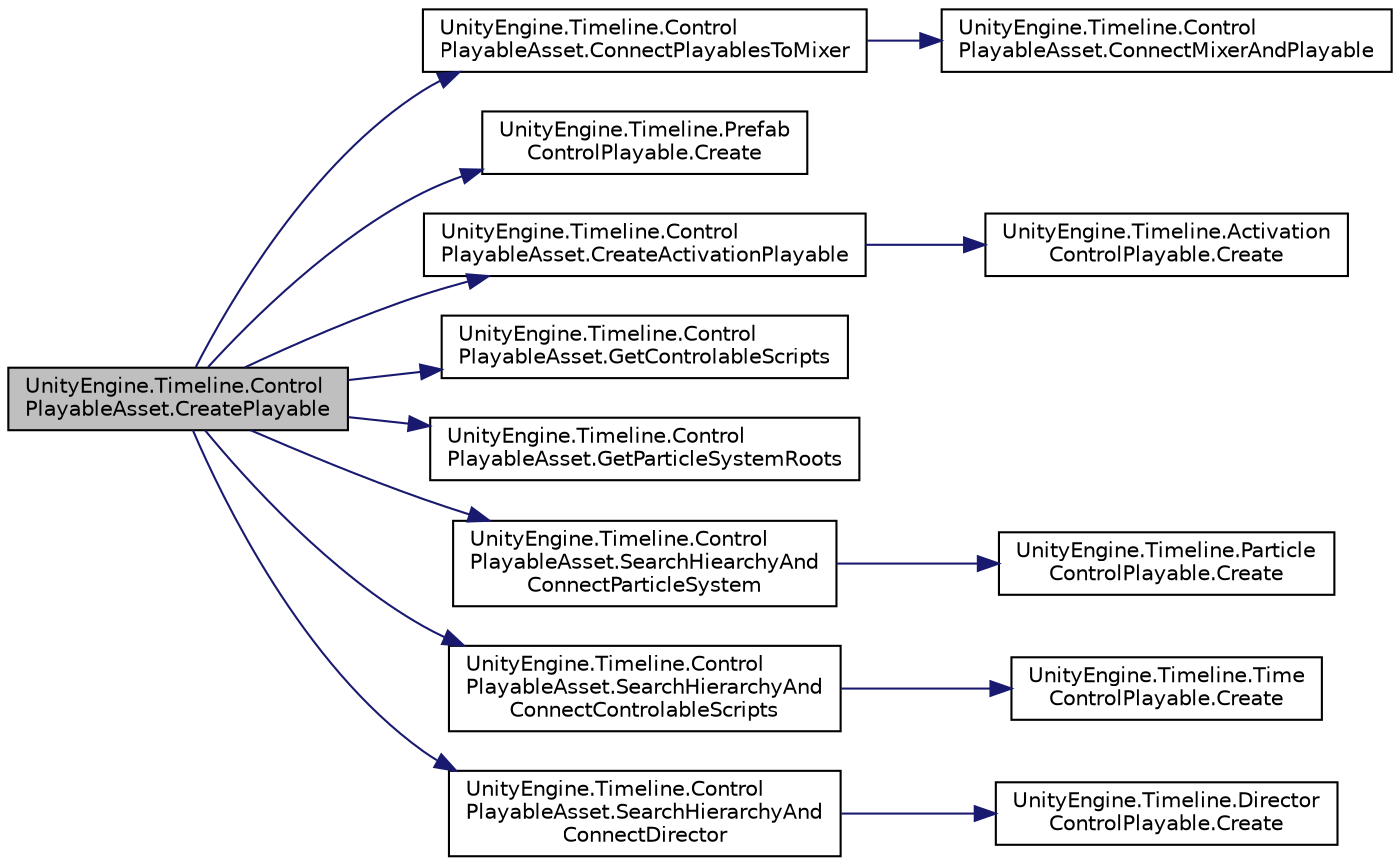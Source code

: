 digraph "UnityEngine.Timeline.ControlPlayableAsset.CreatePlayable"
{
 // LATEX_PDF_SIZE
  edge [fontname="Helvetica",fontsize="10",labelfontname="Helvetica",labelfontsize="10"];
  node [fontname="Helvetica",fontsize="10",shape=record];
  rankdir="LR";
  Node1 [label="UnityEngine.Timeline.Control\lPlayableAsset.CreatePlayable",height=0.2,width=0.4,color="black", fillcolor="grey75", style="filled", fontcolor="black",tooltip="Creates the root of a Playable subgraph to control the contents of the game object."];
  Node1 -> Node2 [color="midnightblue",fontsize="10",style="solid",fontname="Helvetica"];
  Node2 [label="UnityEngine.Timeline.Control\lPlayableAsset.ConnectPlayablesToMixer",height=0.2,width=0.4,color="black", fillcolor="white", style="filled",URL="$class_unity_engine_1_1_timeline_1_1_control_playable_asset.html#aed169ea80e5fb28b04e6e2f2d49be38e",tooltip=" "];
  Node2 -> Node3 [color="midnightblue",fontsize="10",style="solid",fontname="Helvetica"];
  Node3 [label="UnityEngine.Timeline.Control\lPlayableAsset.ConnectMixerAndPlayable",height=0.2,width=0.4,color="black", fillcolor="white", style="filled",URL="$class_unity_engine_1_1_timeline_1_1_control_playable_asset.html#ab7c03e74cb025c3dd9a83370ee67d447",tooltip=" "];
  Node1 -> Node4 [color="midnightblue",fontsize="10",style="solid",fontname="Helvetica"];
  Node4 [label="UnityEngine.Timeline.Prefab\lControlPlayable.Create",height=0.2,width=0.4,color="black", fillcolor="white", style="filled",URL="$class_unity_engine_1_1_timeline_1_1_prefab_control_playable.html#aef752685a7bd13abcd2a1b76e0d8af7e",tooltip="Creates a Playable with a PrefabControlPlayable behaviour attached"];
  Node1 -> Node5 [color="midnightblue",fontsize="10",style="solid",fontname="Helvetica"];
  Node5 [label="UnityEngine.Timeline.Control\lPlayableAsset.CreateActivationPlayable",height=0.2,width=0.4,color="black", fillcolor="white", style="filled",URL="$class_unity_engine_1_1_timeline_1_1_control_playable_asset.html#a810ee2585134d702afcdd5a69e9c9dec",tooltip=" "];
  Node5 -> Node6 [color="midnightblue",fontsize="10",style="solid",fontname="Helvetica"];
  Node6 [label="UnityEngine.Timeline.Activation\lControlPlayable.Create",height=0.2,width=0.4,color="black", fillcolor="white", style="filled",URL="$class_unity_engine_1_1_timeline_1_1_activation_control_playable.html#a1ba91d4b5b4099c740762c6e15f86b0a",tooltip="Creates a ScriptPlayable with an ActivationControlPlayable behaviour attached"];
  Node1 -> Node7 [color="midnightblue",fontsize="10",style="solid",fontname="Helvetica"];
  Node7 [label="UnityEngine.Timeline.Control\lPlayableAsset.GetControlableScripts",height=0.2,width=0.4,color="black", fillcolor="white", style="filled",URL="$class_unity_engine_1_1_timeline_1_1_control_playable_asset.html#adc7b9ee8b66d9011dd4f81ea689f04dd",tooltip=" "];
  Node1 -> Node8 [color="midnightblue",fontsize="10",style="solid",fontname="Helvetica"];
  Node8 [label="UnityEngine.Timeline.Control\lPlayableAsset.GetParticleSystemRoots",height=0.2,width=0.4,color="black", fillcolor="white", style="filled",URL="$class_unity_engine_1_1_timeline_1_1_control_playable_asset.html#a89cdf1c3f9266e8728400ca097129b22",tooltip=" "];
  Node1 -> Node9 [color="midnightblue",fontsize="10",style="solid",fontname="Helvetica"];
  Node9 [label="UnityEngine.Timeline.Control\lPlayableAsset.SearchHiearchyAnd\lConnectParticleSystem",height=0.2,width=0.4,color="black", fillcolor="white", style="filled",URL="$class_unity_engine_1_1_timeline_1_1_control_playable_asset.html#a6a72394fc22fd208a3eeb0ff956e4323",tooltip=" "];
  Node9 -> Node10 [color="midnightblue",fontsize="10",style="solid",fontname="Helvetica"];
  Node10 [label="UnityEngine.Timeline.Particle\lControlPlayable.Create",height=0.2,width=0.4,color="black", fillcolor="white", style="filled",URL="$class_unity_engine_1_1_timeline_1_1_particle_control_playable.html#a1b5e5646e65c771bc451c5b0892f9800",tooltip="Creates a Playable with a ParticleControlPlayable behaviour attached"];
  Node1 -> Node11 [color="midnightblue",fontsize="10",style="solid",fontname="Helvetica"];
  Node11 [label="UnityEngine.Timeline.Control\lPlayableAsset.SearchHierarchyAnd\lConnectControlableScripts",height=0.2,width=0.4,color="black", fillcolor="white", style="filled",URL="$class_unity_engine_1_1_timeline_1_1_control_playable_asset.html#a9b8da14ededd5dfc0da5da0ea45d0309",tooltip=" "];
  Node11 -> Node12 [color="midnightblue",fontsize="10",style="solid",fontname="Helvetica"];
  Node12 [label="UnityEngine.Timeline.Time\lControlPlayable.Create",height=0.2,width=0.4,color="black", fillcolor="white", style="filled",URL="$class_unity_engine_1_1_timeline_1_1_time_control_playable.html#a5c83bd58ce37a29371dec2b9a040ac74",tooltip="Creates a Playable with a TimeControlPlayable behaviour attached"];
  Node1 -> Node13 [color="midnightblue",fontsize="10",style="solid",fontname="Helvetica"];
  Node13 [label="UnityEngine.Timeline.Control\lPlayableAsset.SearchHierarchyAnd\lConnectDirector",height=0.2,width=0.4,color="black", fillcolor="white", style="filled",URL="$class_unity_engine_1_1_timeline_1_1_control_playable_asset.html#a440657f58462e3481a9700588c5b5efa",tooltip=" "];
  Node13 -> Node14 [color="midnightblue",fontsize="10",style="solid",fontname="Helvetica"];
  Node14 [label="UnityEngine.Timeline.Director\lControlPlayable.Create",height=0.2,width=0.4,color="black", fillcolor="white", style="filled",URL="$class_unity_engine_1_1_timeline_1_1_director_control_playable.html#ac9721ed9c4beb4d89c702f94a4706acd",tooltip="Creates a Playable with a DirectorControlPlayable attached"];
}
